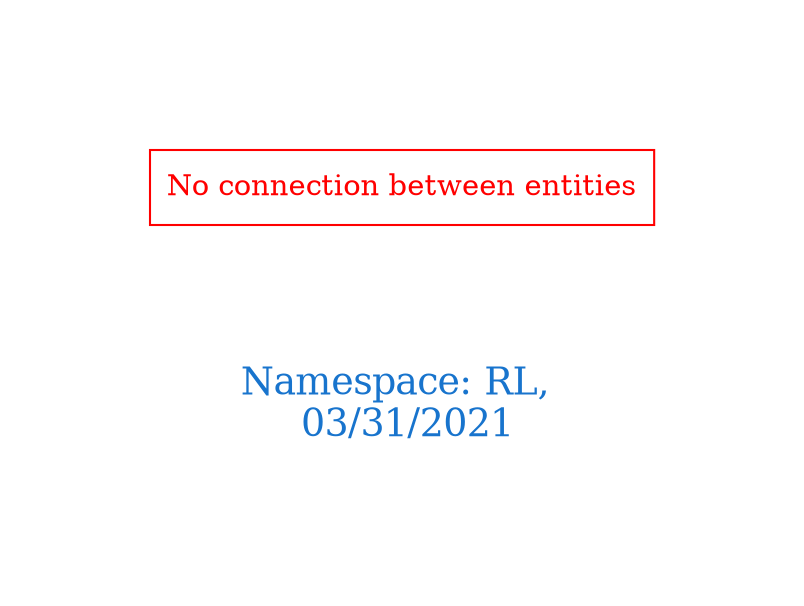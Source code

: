 digraph OGIT_ontology {
 graph [ rankdir= LR,pad=1 
fontsize = 18,
fontcolor= dodgerblue3,label = "\n\n\nNamespace: RL, \n 03/31/2021"];
node[shape=polygon];
edge [  color="gray81"];

"No connection between entities" [fontcolor = "red",color="red", shape="polygon"]
}
